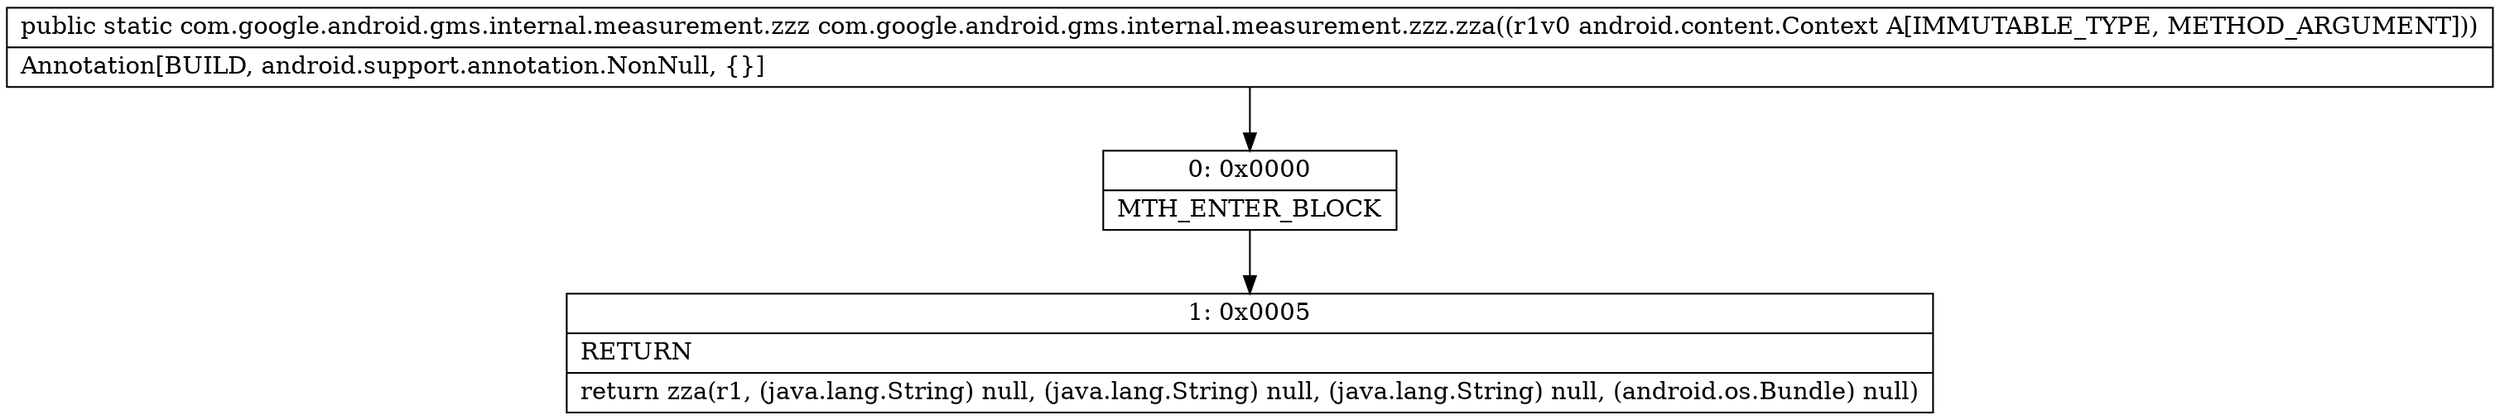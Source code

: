 digraph "CFG forcom.google.android.gms.internal.measurement.zzz.zza(Landroid\/content\/Context;)Lcom\/google\/android\/gms\/internal\/measurement\/zzz;" {
Node_0 [shape=record,label="{0\:\ 0x0000|MTH_ENTER_BLOCK\l}"];
Node_1 [shape=record,label="{1\:\ 0x0005|RETURN\l|return zza(r1, (java.lang.String) null, (java.lang.String) null, (java.lang.String) null, (android.os.Bundle) null)\l}"];
MethodNode[shape=record,label="{public static com.google.android.gms.internal.measurement.zzz com.google.android.gms.internal.measurement.zzz.zza((r1v0 android.content.Context A[IMMUTABLE_TYPE, METHOD_ARGUMENT]))  | Annotation[BUILD, android.support.annotation.NonNull, \{\}]\l}"];
MethodNode -> Node_0;
Node_0 -> Node_1;
}

